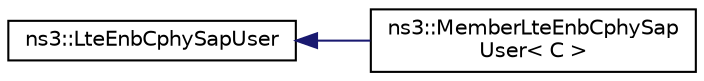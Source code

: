 digraph "Graphical Class Hierarchy"
{
 // LATEX_PDF_SIZE
  edge [fontname="Helvetica",fontsize="10",labelfontname="Helvetica",labelfontsize="10"];
  node [fontname="Helvetica",fontsize="10",shape=record];
  rankdir="LR";
  Node0 [label="ns3::LteEnbCphySapUser",height=0.2,width=0.4,color="black", fillcolor="white", style="filled",URL="$classns3_1_1_lte_enb_cphy_sap_user.html",tooltip="Service Access Point (SAP) offered by the UE PHY to the UE RRC for control purposes."];
  Node0 -> Node1 [dir="back",color="midnightblue",fontsize="10",style="solid",fontname="Helvetica"];
  Node1 [label="ns3::MemberLteEnbCphySap\lUser\< C \>",height=0.2,width=0.4,color="black", fillcolor="white", style="filled",URL="$classns3_1_1_member_lte_enb_cphy_sap_user.html",tooltip="Template for the implementation of the LteEnbCphySapUser as a member of an owner class of type C to w..."];
}
